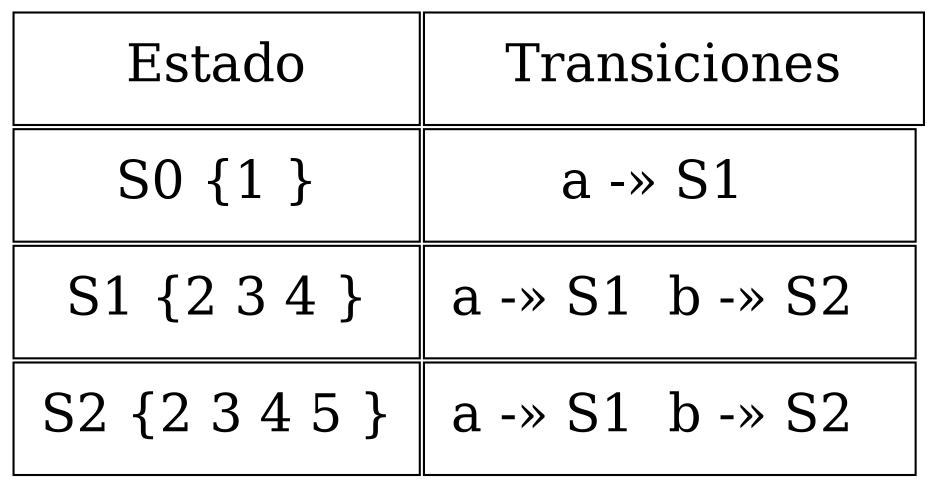 digraph {
splines="line";
rankdir = TB;
node [shape=plain, height=0.5, width=1.5, fontsize=25];
graph[dpi=90];

N [label=<
<table border="0" cellborder="1" cellpadding="12">
  <tr><td>Estado</td><td colspan="3">Transiciones</td></tr>  <tr><td>S0 {1 }</td><td>a -» S1  </td></tr>
  <tr><td>S1 {2 3 4 }</td><td>a -» S1  b -» S2  </td></tr>
  <tr><td>S2 {2 3 4 5 }</td><td>a -» S1  b -» S2  </td></tr>
</table>>];
}
